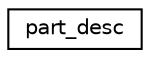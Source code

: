 digraph "Graphical Class Hierarchy"
{
 // LATEX_PDF_SIZE
  edge [fontname="Helvetica",fontsize="10",labelfontname="Helvetica",labelfontsize="10"];
  node [fontname="Helvetica",fontsize="10",shape=record];
  rankdir="LR";
  Node0 [label="part_desc",height=0.2,width=0.4,color="black", fillcolor="white", style="filled",URL="$structpart__desc.html",tooltip=" "];
}
